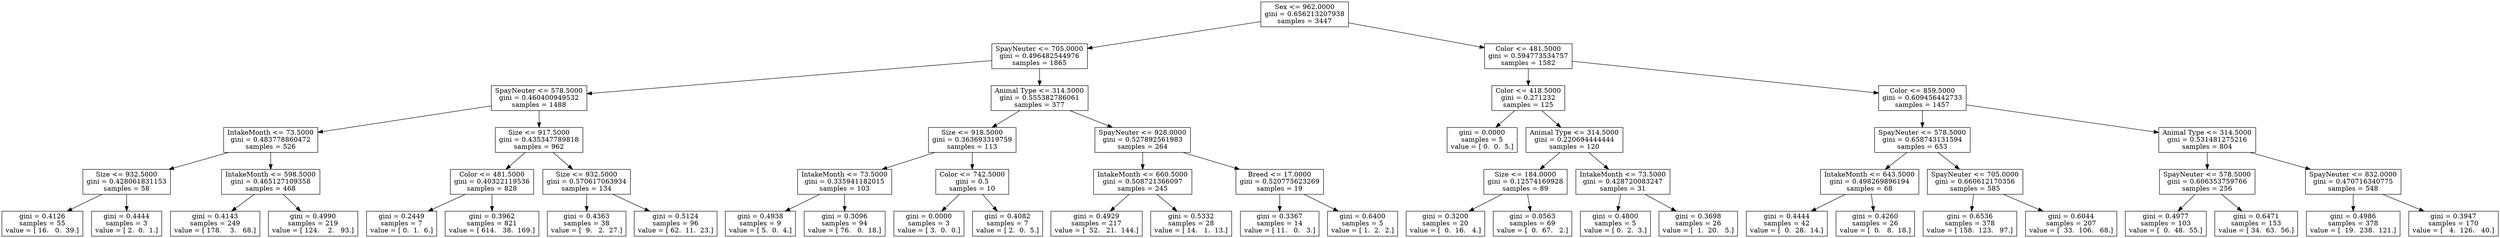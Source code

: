 digraph Tree {
0 [label="Sex <= 962.0000\ngini = 0.656213207938\nsamples = 3447", shape="box"] ;
1 [label="SpayNeuter <= 705.0000\ngini = 0.496482544976\nsamples = 1865", shape="box"] ;
0 -> 1 ;
2 [label="SpayNeuter <= 578.5000\ngini = 0.460400949532\nsamples = 1488", shape="box"] ;
1 -> 2 ;
3 [label="IntakeMonth <= 73.5000\ngini = 0.483778860472\nsamples = 526", shape="box"] ;
2 -> 3 ;
4 [label="Size <= 932.5000\ngini = 0.428061831153\nsamples = 58", shape="box"] ;
3 -> 4 ;
5 [label="gini = 0.4126\nsamples = 55\nvalue = [ 16.   0.  39.]", shape="box"] ;
4 -> 5 ;
6 [label="gini = 0.4444\nsamples = 3\nvalue = [ 2.  0.  1.]", shape="box"] ;
4 -> 6 ;
7 [label="IntakeMonth <= 598.5000\ngini = 0.465127109358\nsamples = 468", shape="box"] ;
3 -> 7 ;
8 [label="gini = 0.4143\nsamples = 249\nvalue = [ 178.    3.   68.]", shape="box"] ;
7 -> 8 ;
9 [label="gini = 0.4990\nsamples = 219\nvalue = [ 124.    2.   93.]", shape="box"] ;
7 -> 9 ;
10 [label="Size <= 917.5000\ngini = 0.435347789818\nsamples = 962", shape="box"] ;
2 -> 10 ;
11 [label="Color <= 481.5000\ngini = 0.40322119536\nsamples = 828", shape="box"] ;
10 -> 11 ;
12 [label="gini = 0.2449\nsamples = 7\nvalue = [ 0.  1.  6.]", shape="box"] ;
11 -> 12 ;
13 [label="gini = 0.3962\nsamples = 821\nvalue = [ 614.   38.  169.]", shape="box"] ;
11 -> 13 ;
14 [label="Size <= 932.5000\ngini = 0.570617063934\nsamples = 134", shape="box"] ;
10 -> 14 ;
15 [label="gini = 0.4363\nsamples = 38\nvalue = [  9.   2.  27.]", shape="box"] ;
14 -> 15 ;
16 [label="gini = 0.5124\nsamples = 96\nvalue = [ 62.  11.  23.]", shape="box"] ;
14 -> 16 ;
17 [label="Animal Type <= 314.5000\ngini = 0.555382786061\nsamples = 377", shape="box"] ;
1 -> 17 ;
18 [label="Size <= 918.5000\ngini = 0.363693319759\nsamples = 113", shape="box"] ;
17 -> 18 ;
19 [label="IntakeMonth <= 73.5000\ngini = 0.335941182015\nsamples = 103", shape="box"] ;
18 -> 19 ;
20 [label="gini = 0.4938\nsamples = 9\nvalue = [ 5.  0.  4.]", shape="box"] ;
19 -> 20 ;
21 [label="gini = 0.3096\nsamples = 94\nvalue = [ 76.   0.  18.]", shape="box"] ;
19 -> 21 ;
22 [label="Color <= 742.5000\ngini = 0.5\nsamples = 10", shape="box"] ;
18 -> 22 ;
23 [label="gini = 0.0000\nsamples = 3\nvalue = [ 3.  0.  0.]", shape="box"] ;
22 -> 23 ;
24 [label="gini = 0.4082\nsamples = 7\nvalue = [ 2.  0.  5.]", shape="box"] ;
22 -> 24 ;
25 [label="SpayNeuter <= 928.0000\ngini = 0.527892561983\nsamples = 264", shape="box"] ;
17 -> 25 ;
26 [label="IntakeMonth <= 660.5000\ngini = 0.508721366097\nsamples = 245", shape="box"] ;
25 -> 26 ;
27 [label="gini = 0.4929\nsamples = 217\nvalue = [  52.   21.  144.]", shape="box"] ;
26 -> 27 ;
28 [label="gini = 0.5332\nsamples = 28\nvalue = [ 14.   1.  13.]", shape="box"] ;
26 -> 28 ;
29 [label="Breed <= 17.0000\ngini = 0.520775623269\nsamples = 19", shape="box"] ;
25 -> 29 ;
30 [label="gini = 0.3367\nsamples = 14\nvalue = [ 11.   0.   3.]", shape="box"] ;
29 -> 30 ;
31 [label="gini = 0.6400\nsamples = 5\nvalue = [ 1.  2.  2.]", shape="box"] ;
29 -> 31 ;
32 [label="Color <= 481.5000\ngini = 0.594773534757\nsamples = 1582", shape="box"] ;
0 -> 32 ;
33 [label="Color <= 418.5000\ngini = 0.271232\nsamples = 125", shape="box"] ;
32 -> 33 ;
34 [label="gini = 0.0000\nsamples = 5\nvalue = [ 0.  0.  5.]", shape="box"] ;
33 -> 34 ;
35 [label="Animal Type <= 314.5000\ngini = 0.220694444444\nsamples = 120", shape="box"] ;
33 -> 35 ;
36 [label="Size <= 184.0000\ngini = 0.12574169928\nsamples = 89", shape="box"] ;
35 -> 36 ;
37 [label="gini = 0.3200\nsamples = 20\nvalue = [  0.  16.   4.]", shape="box"] ;
36 -> 37 ;
38 [label="gini = 0.0563\nsamples = 69\nvalue = [  0.  67.   2.]", shape="box"] ;
36 -> 38 ;
39 [label="IntakeMonth <= 73.5000\ngini = 0.428720083247\nsamples = 31", shape="box"] ;
35 -> 39 ;
40 [label="gini = 0.4800\nsamples = 5\nvalue = [ 0.  2.  3.]", shape="box"] ;
39 -> 40 ;
41 [label="gini = 0.3698\nsamples = 26\nvalue = [  1.  20.   5.]", shape="box"] ;
39 -> 41 ;
42 [label="Color <= 859.5000\ngini = 0.609456442733\nsamples = 1457", shape="box"] ;
32 -> 42 ;
43 [label="SpayNeuter <= 578.5000\ngini = 0.658743131594\nsamples = 653", shape="box"] ;
42 -> 43 ;
44 [label="IntakeMonth <= 643.5000\ngini = 0.498269896194\nsamples = 68", shape="box"] ;
43 -> 44 ;
45 [label="gini = 0.4444\nsamples = 42\nvalue = [  0.  28.  14.]", shape="box"] ;
44 -> 45 ;
46 [label="gini = 0.4260\nsamples = 26\nvalue = [  0.   8.  18.]", shape="box"] ;
44 -> 46 ;
47 [label="SpayNeuter <= 705.0000\ngini = 0.660612170356\nsamples = 585", shape="box"] ;
43 -> 47 ;
48 [label="gini = 0.6536\nsamples = 378\nvalue = [ 158.  123.   97.]", shape="box"] ;
47 -> 48 ;
49 [label="gini = 0.6044\nsamples = 207\nvalue = [  33.  106.   68.]", shape="box"] ;
47 -> 49 ;
50 [label="Animal Type <= 314.5000\ngini = 0.531481275216\nsamples = 804", shape="box"] ;
42 -> 50 ;
51 [label="SpayNeuter <= 578.5000\ngini = 0.606353759766\nsamples = 256", shape="box"] ;
50 -> 51 ;
52 [label="gini = 0.4977\nsamples = 103\nvalue = [  0.  48.  55.]", shape="box"] ;
51 -> 52 ;
53 [label="gini = 0.6471\nsamples = 153\nvalue = [ 34.  63.  56.]", shape="box"] ;
51 -> 53 ;
54 [label="SpayNeuter <= 832.0000\ngini = 0.470716340775\nsamples = 548", shape="box"] ;
50 -> 54 ;
55 [label="gini = 0.4986\nsamples = 378\nvalue = [  19.  238.  121.]", shape="box"] ;
54 -> 55 ;
56 [label="gini = 0.3947\nsamples = 170\nvalue = [   4.  126.   40.]", shape="box"] ;
54 -> 56 ;
}